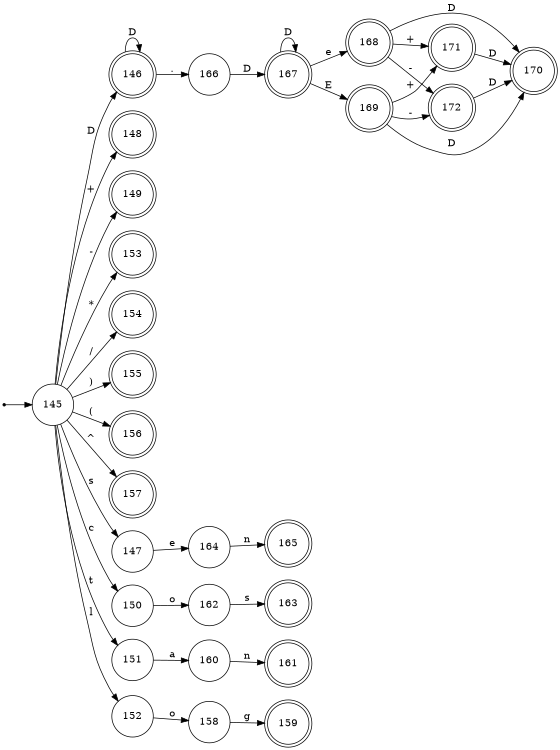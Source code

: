 digraph finite_state_machine {
rankdir=LR;
size="8,5"
node [shape = doublecircle]; 146;
node [shape = doublecircle]; 148;
node [shape = doublecircle]; 149;
node [shape = doublecircle]; 153;
node [shape = doublecircle]; 154;
node [shape = doublecircle]; 155;
node [shape = doublecircle]; 156;
node [shape = doublecircle]; 157;
node [shape = doublecircle]; 159;
node [shape = doublecircle]; 161;
node [shape = doublecircle]; 163;
node [shape = doublecircle]; 165;
node [shape = doublecircle]; 167;
node [shape = doublecircle]; 168;
node [shape = doublecircle]; 169;
node [shape = doublecircle]; 170;
node [shape = doublecircle]; 171;
node [shape = doublecircle]; 172;
node [shape = point ]; qi;
node [shape = circle];
qi -> 145;
145 -> 146 [ label = "D"] 145 -> 147 [ label = "s"] 145 -> 148 [ label = "+"] 145 -> 149 [ label = "-"] 145 -> 150 [ label = "c"] 145 -> 151 [ label = "t"] 145 -> 152 [ label = "l"] 145 -> 153 [ label = "*"] 145 -> 154 [ label = "/"] 145 -> 155 [ label = ")"] 145 -> 156 [ label = "("] 145 -> 157 [ label = "^"] 146 -> 146 [ label = "D"] 146 -> 166 [ label = "."] 147 -> 164 [ label = "e"] 150 -> 162 [ label = "o"] 151 -> 160 [ label = "a"] 152 -> 158 [ label = "o"] 158 -> 159 [ label = "g"] 160 -> 161 [ label = "n"] 162 -> 163 [ label = "s"] 164 -> 165 [ label = "n"] 166 -> 167 [ label = "D"] 167 -> 167 [ label = "D"] 167 -> 168 [ label = "e"] 167 -> 169 [ label = "E"] 168 -> 170 [ label = "D"] 168 -> 171 [ label = "+"] 168 -> 172 [ label = "-"] 169 -> 170 [ label = "D"] 169 -> 171 [ label = "+"] 169 -> 172 [ label = "-"] 171 -> 170 [ label = "D"] 172 -> 170 [ label = "D"] }